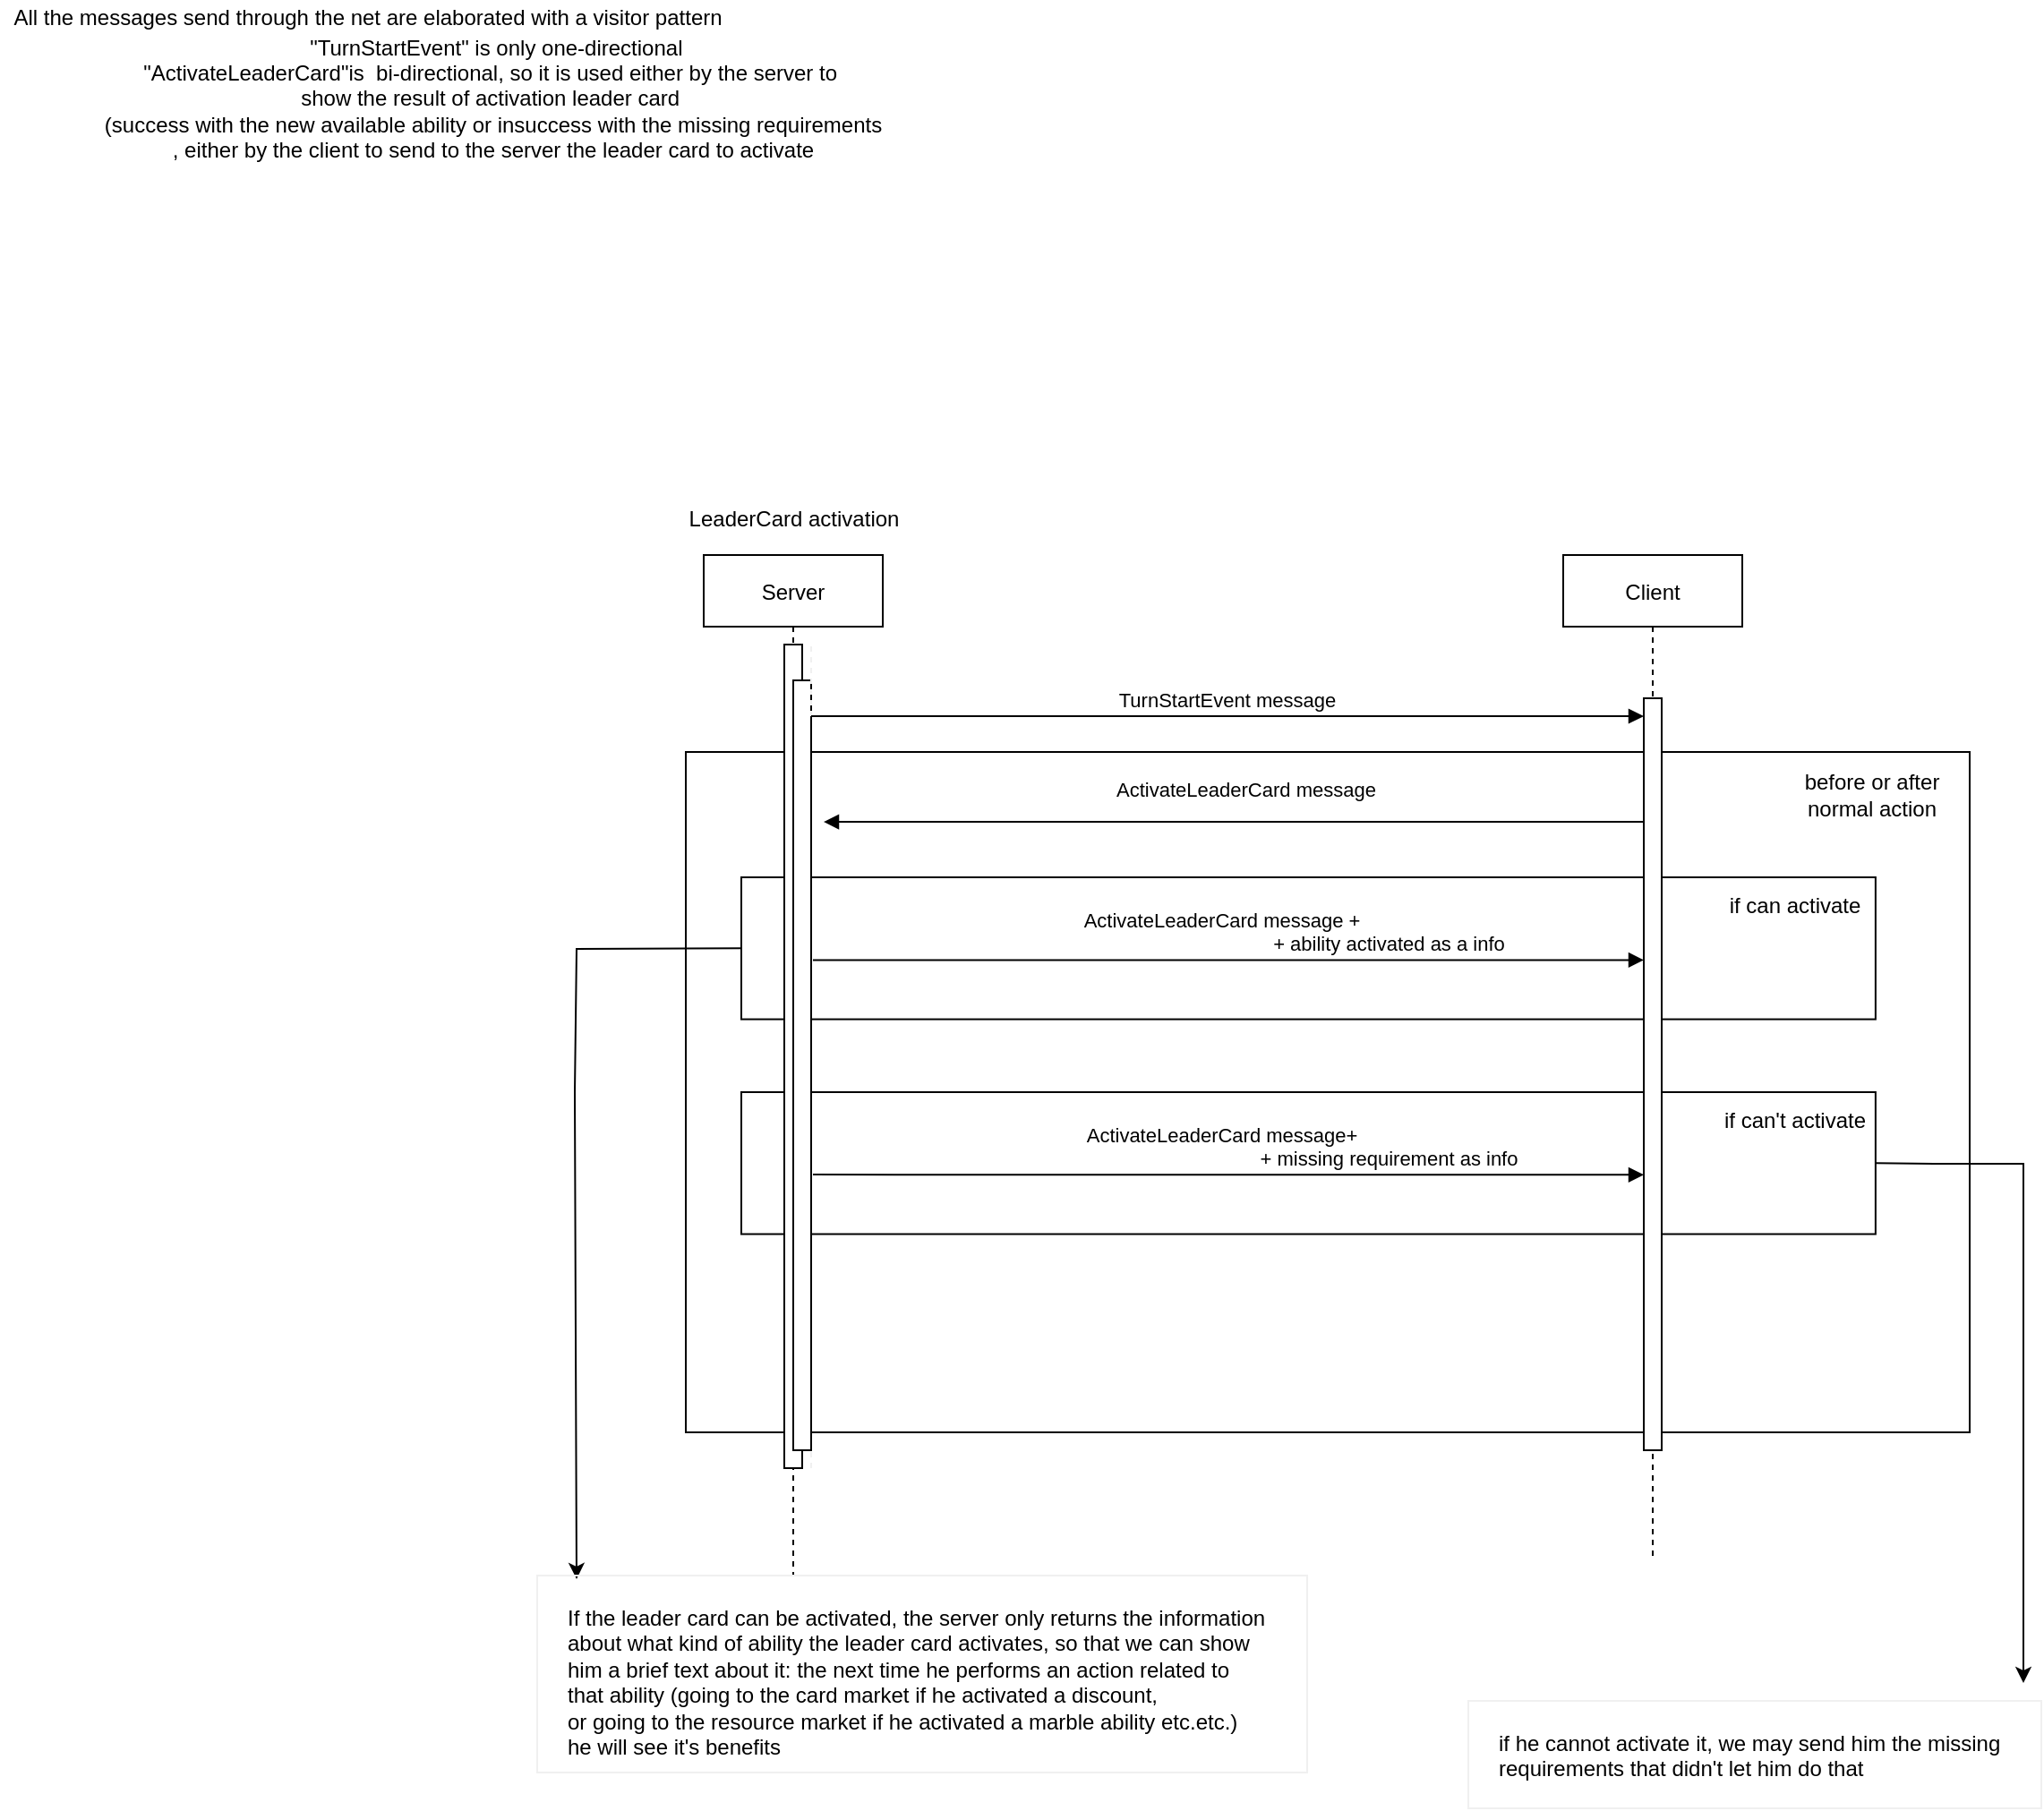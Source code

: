 <mxfile version="14.8.3" type="device"><diagram id="_1GHmxNp9lJDbbQ2sQJ-" name="Page-1"><mxGraphModel dx="1278" dy="585" grid="1" gridSize="10" guides="1" tooltips="1" connect="1" arrows="1" fold="1" page="1" pageScale="1" pageWidth="827" pageHeight="1169" math="0" shadow="0"><root><mxCell id="0"/><mxCell id="1" parent="0"/><mxCell id="GpwQgIpwkmSFX1GnRu5J-1" value="" style="rounded=0;whiteSpace=wrap;html=1;container=1;glass=0;fillColor=none;collapsible=0;" vertex="1" parent="1"><mxGeometry x="1033" y="780" width="717" height="380" as="geometry"/></mxCell><mxCell id="GpwQgIpwkmSFX1GnRu5J-2" value="&lt;div&gt;before or after&lt;/div&gt;&lt;div&gt;normal action&lt;br&gt;&lt;/div&gt;" style="text;html=1;align=center;verticalAlign=middle;resizable=0;points=[];autosize=1;strokeColor=none;snapToPoint=0;container=0;" vertex="1" parent="GpwQgIpwkmSFX1GnRu5J-1"><mxGeometry x="617.003" y="9.05" width="90" height="30" as="geometry"/></mxCell><mxCell id="GpwQgIpwkmSFX1GnRu5J-3" value="ActivateLeaderCard message" style="verticalAlign=bottom;endArrow=block;entryX=1;entryY=0;shadow=0;strokeWidth=1;editable=1;bendable=0;anchorPointDirection=1;cloneable=1;deletable=1;snapToPoint=0;fixDash=1;" edge="1" parent="GpwQgIpwkmSFX1GnRu5J-1"><mxGeometry x="-0.017" y="-9" relative="1" as="geometry"><mxPoint x="541" y="39.053" as="sourcePoint"/><mxPoint x="77" y="39.053" as="targetPoint"/><Array as="points"><mxPoint x="299.318" y="39.053"/><mxPoint x="201.545" y="39.053"/><mxPoint x="190.682" y="39.053"/><mxPoint x="190.682" y="39.053"/><mxPoint x="179.818" y="39.053"/><mxPoint x="179.818" y="39.053"/><mxPoint x="158.091" y="39.053"/><mxPoint x="136.364" y="39.053"/></Array><mxPoint as="offset"/></mxGeometry></mxCell><mxCell id="GpwQgIpwkmSFX1GnRu5J-4" value="" style="rounded=0;whiteSpace=wrap;html=1;container=1;glass=0;fillColor=none;collapsible=0;" vertex="1" parent="GpwQgIpwkmSFX1GnRu5J-1"><mxGeometry x="31" y="70.004" width="633.44" height="79.287" as="geometry"/></mxCell><mxCell id="GpwQgIpwkmSFX1GnRu5J-5" value="if can activate" style="text;html=1;align=center;verticalAlign=middle;resizable=0;points=[];autosize=1;strokeColor=none;snapToPoint=0;container=0;" vertex="1" parent="GpwQgIpwkmSFX1GnRu5J-4"><mxGeometry x="543.439" y="6.131" width="90" height="20" as="geometry"/></mxCell><mxCell id="GpwQgIpwkmSFX1GnRu5J-6" value=" ActivateLeaderCard message + &#10;                                                              + ability activated as a info" style="verticalAlign=bottom;endArrow=block;entryX=1;entryY=0;shadow=0;strokeWidth=1;editable=1;bendable=0;anchorPointDirection=1;cloneable=1;deletable=1;snapToPoint=0;fixDash=1;" edge="1" parent="GpwQgIpwkmSFX1GnRu5J-4"><mxGeometry x="-0.022" relative="1" as="geometry"><mxPoint x="40.0" y="46.184" as="sourcePoint"/><mxPoint x="504.004" y="46.184" as="targetPoint"/><Array as="points"><mxPoint x="95.84" y="46.184"/><mxPoint x="115.375" y="46.184"/><mxPoint x="134.91" y="46.184"/><mxPoint x="134.91" y="46.184"/><mxPoint x="144.678" y="46.184"/><mxPoint x="144.678" y="46.184"/><mxPoint x="154.445" y="46.184"/><mxPoint x="242.353" y="46.184"/></Array><mxPoint as="offset"/></mxGeometry></mxCell><mxCell id="GpwQgIpwkmSFX1GnRu5J-7" style="edgeStyle=orthogonalEdgeStyle;rounded=0;orthogonalLoop=1;jettySize=auto;html=1;exitX=0.5;exitY=1;exitDx=0;exitDy=0;endArrow=block;endFill=1;endSize=6;strokeColor=#f0f0f0;" edge="1" parent="GpwQgIpwkmSFX1GnRu5J-1" source="GpwQgIpwkmSFX1GnRu5J-4" target="GpwQgIpwkmSFX1GnRu5J-4"><mxGeometry relative="1" as="geometry"/></mxCell><mxCell id="GpwQgIpwkmSFX1GnRu5J-8" value="" style="rounded=0;whiteSpace=wrap;html=1;container=1;glass=0;fillColor=none;collapsible=0;" vertex="1" parent="GpwQgIpwkmSFX1GnRu5J-1"><mxGeometry x="31" y="189.997" width="633.44" height="79.287" as="geometry"/></mxCell><mxCell id="GpwQgIpwkmSFX1GnRu5J-9" value="if can't activate" style="text;html=1;align=center;verticalAlign=middle;resizable=0;points=[];autosize=1;strokeColor=none;snapToPoint=0;container=0;" vertex="1" parent="GpwQgIpwkmSFX1GnRu5J-8"><mxGeometry x="543.439" y="6.131" width="90" height="20" as="geometry"/></mxCell><mxCell id="GpwQgIpwkmSFX1GnRu5J-10" value=" ActivateLeaderCard message+ &#10;                                                              + missing requirement as info" style="verticalAlign=bottom;endArrow=block;entryX=1;entryY=0;shadow=0;strokeWidth=1;editable=1;bendable=0;anchorPointDirection=1;cloneable=1;deletable=1;snapToPoint=0;fixDash=1;startArrow=none;exitX=1.1;exitY=0.642;exitDx=0;exitDy=0;exitPerimeter=0;" edge="1" parent="GpwQgIpwkmSFX1GnRu5J-8" source="GpwQgIpwkmSFX1GnRu5J-15"><mxGeometry x="-0.022" relative="1" as="geometry"><mxPoint x="114.521" y="36.144" as="sourcePoint"/><mxPoint x="504.004" y="46.184" as="targetPoint"/><Array as="points"><mxPoint x="95.84" y="46.184"/><mxPoint x="115.375" y="46.184"/><mxPoint x="134.91" y="46.184"/><mxPoint x="134.91" y="46.184"/><mxPoint x="144.678" y="46.184"/><mxPoint x="144.678" y="46.184"/><mxPoint x="154.445" y="46.184"/><mxPoint x="242.353" y="46.184"/></Array><mxPoint as="offset"/></mxGeometry></mxCell><mxCell id="GpwQgIpwkmSFX1GnRu5J-11" value="LeaderCard activation" style="text;html=1;align=center;verticalAlign=middle;resizable=0;points=[];autosize=1;strokeColor=none;" vertex="1" parent="1"><mxGeometry x="1028" y="640" width="130" height="20" as="geometry"/></mxCell><mxCell id="GpwQgIpwkmSFX1GnRu5J-12" value="Server" style="shape=umlLifeline;perimeter=lifelinePerimeter;container=1;collapsible=0;recursiveResize=0;rounded=0;shadow=0;strokeWidth=1;" vertex="1" parent="1"><mxGeometry x="1043" y="670" width="100" height="570" as="geometry"/></mxCell><mxCell id="GpwQgIpwkmSFX1GnRu5J-13" value="" style="points=[];perimeter=orthogonalPerimeter;rounded=0;shadow=0;strokeWidth=1;" vertex="1" parent="GpwQgIpwkmSFX1GnRu5J-12"><mxGeometry x="45" y="50" width="10" height="460" as="geometry"/></mxCell><mxCell id="GpwQgIpwkmSFX1GnRu5J-14" value="" style="endArrow=none;dashed=1;html=1;endSize=6;strokeColor=#f0f0f0;" edge="1" parent="GpwQgIpwkmSFX1GnRu5J-12"><mxGeometry width="50" height="50" relative="1" as="geometry"><mxPoint x="60" y="510" as="sourcePoint"/><mxPoint x="60" y="310" as="targetPoint"/></mxGeometry></mxCell><mxCell id="GpwQgIpwkmSFX1GnRu5J-15" value="" style="points=[];perimeter=orthogonalPerimeter;rounded=0;shadow=0;strokeWidth=1;" vertex="1" parent="GpwQgIpwkmSFX1GnRu5J-12"><mxGeometry x="50" y="70" width="10" height="430" as="geometry"/></mxCell><mxCell id="GpwQgIpwkmSFX1GnRu5J-16" value="" style="endArrow=none;dashed=1;html=1;endSize=6;strokeColor=#f0f0f0;" edge="1" parent="GpwQgIpwkmSFX1GnRu5J-12"><mxGeometry width="50" height="50" relative="1" as="geometry"><mxPoint x="60" y="90" as="sourcePoint"/><mxPoint x="60" y="50" as="targetPoint"/></mxGeometry></mxCell><mxCell id="GpwQgIpwkmSFX1GnRu5J-17" value="Client" style="shape=umlLifeline;perimeter=lifelinePerimeter;container=1;collapsible=0;recursiveResize=0;rounded=0;shadow=0;strokeWidth=1;" vertex="1" parent="1"><mxGeometry x="1523" y="670" width="100" height="560" as="geometry"/></mxCell><mxCell id="GpwQgIpwkmSFX1GnRu5J-18" value="" style="points=[];perimeter=orthogonalPerimeter;rounded=0;shadow=0;strokeWidth=1;" vertex="1" parent="GpwQgIpwkmSFX1GnRu5J-17"><mxGeometry x="45" y="80" width="10" height="420" as="geometry"/></mxCell><mxCell id="GpwQgIpwkmSFX1GnRu5J-19" value="TurnStartEvent message" style="verticalAlign=bottom;endArrow=block;shadow=0;strokeWidth=1;exitX=0;exitY=0;exitDx=0;exitDy=0;" edge="1" parent="1"><mxGeometry relative="1" as="geometry"><mxPoint x="1103" y="760" as="sourcePoint"/><mxPoint x="1568" y="760" as="targetPoint"/></mxGeometry></mxCell><mxCell id="GpwQgIpwkmSFX1GnRu5J-20" value="" style="endArrow=classic;html=1;rounded=0;entryX=0.073;entryY=0.098;entryDx=0;entryDy=0;entryPerimeter=0;exitX=0;exitY=0.5;exitDx=0;exitDy=0;" edge="1" parent="1" source="GpwQgIpwkmSFX1GnRu5J-4" target="GpwQgIpwkmSFX1GnRu5J-21"><mxGeometry width="50" height="50" relative="1" as="geometry"><mxPoint x="1064" y="970" as="sourcePoint"/><mxPoint x="971" y="1320" as="targetPoint"/><Array as="points"><mxPoint x="972" y="890"/><mxPoint x="971" y="970"/></Array></mxGeometry></mxCell><mxCell id="GpwQgIpwkmSFX1GnRu5J-21" value="&lt;div&gt;If the leader card can be activated, the server only returns the information &lt;br&gt;&lt;/div&gt;&lt;div&gt;about what kind of ability the leader card activates, so that we can show &lt;br&gt;&lt;/div&gt;&lt;div&gt;him a brief text about it: the next time he performs an action related to&lt;/div&gt;&lt;div&gt; that ability (going to the card market if he activated a discount, &lt;br&gt;&lt;/div&gt;&lt;div&gt;or going to the resource market if he activated a marble ability etc.etc.) &lt;br&gt;&lt;/div&gt;&lt;div&gt;he will see it's benefits&lt;/div&gt;" style="text;html=1;align=left;verticalAlign=top;resizable=1;points=[];autosize=1;rounded=0;strokeColor=#f0f0f0;perimeterSpacing=11;strokeWidth=1;spacingLeft=15;spacingBottom=10;spacingTop=10;spacingRight=10;" vertex="1" parent="1"><mxGeometry x="950" y="1240" width="430" height="110" as="geometry"/></mxCell><mxCell id="GpwQgIpwkmSFX1GnRu5J-22" value="" style="endArrow=classic;html=1;rounded=0;exitX=1;exitY=0.5;exitDx=0;exitDy=0;" edge="1" parent="1" source="GpwQgIpwkmSFX1GnRu5J-8"><mxGeometry width="50" height="50" relative="1" as="geometry"><mxPoint x="1696" y="950" as="sourcePoint"/><mxPoint x="1780" y="1300" as="targetPoint"/><Array as="points"><mxPoint x="1730" y="1010"/><mxPoint x="1780" y="1010"/></Array></mxGeometry></mxCell><mxCell id="GpwQgIpwkmSFX1GnRu5J-23" value="&lt;div&gt;if he cannot activate it, we may send him the missing &lt;br&gt;&lt;/div&gt;&lt;div&gt;requirements that didn't let him do that&lt;br&gt;&lt;/div&gt;" style="text;html=1;align=left;verticalAlign=top;resizable=1;points=[];autosize=1;rounded=0;strokeColor=#f0f0f0;perimeterSpacing=11;strokeWidth=1;spacingLeft=15;spacingBottom=10;spacingTop=10;spacingRight=10;" vertex="1" parent="1"><mxGeometry x="1470" y="1310" width="320" height="60" as="geometry"/></mxCell><mxCell id="GpwQgIpwkmSFX1GnRu5J-24" value="&lt;div&gt;All the messages send through the net are elaborated with a visitor pattern&lt;/div&gt;" style="text;html=1;align=center;verticalAlign=middle;resizable=0;points=[];autosize=1;strokeColor=none;" vertex="1" parent="1"><mxGeometry x="650" y="360" width="410" height="20" as="geometry"/></mxCell><mxCell id="GpwQgIpwkmSFX1GnRu5J-25" value="&lt;div&gt;&amp;nbsp;&quot;TurnStartEvent&quot; is only one-directional&lt;br&gt;&lt;/div&gt;&lt;div&gt;&quot;ActivateLeaderCard&quot;is&amp;nbsp; bi-directional, so it is used either by the server to&amp;nbsp;&lt;/div&gt;&lt;div&gt;&lt;span&gt;show the result of activation leader card&amp;nbsp;&lt;/span&gt;&lt;/div&gt;&lt;div&gt;&lt;span&gt;(success with the new available ability or insuccess with the missing requirements&lt;/span&gt;&lt;/div&gt;&lt;div&gt;&lt;span&gt;, either by the client to send to the server the leader card to activate&lt;/span&gt;&lt;/div&gt;" style="text;html=1;align=center;verticalAlign=middle;resizable=0;points=[];autosize=1;strokeColor=none;" vertex="1" parent="1"><mxGeometry x="700" y="375" width="450" height="80" as="geometry"/></mxCell></root></mxGraphModel></diagram></mxfile>